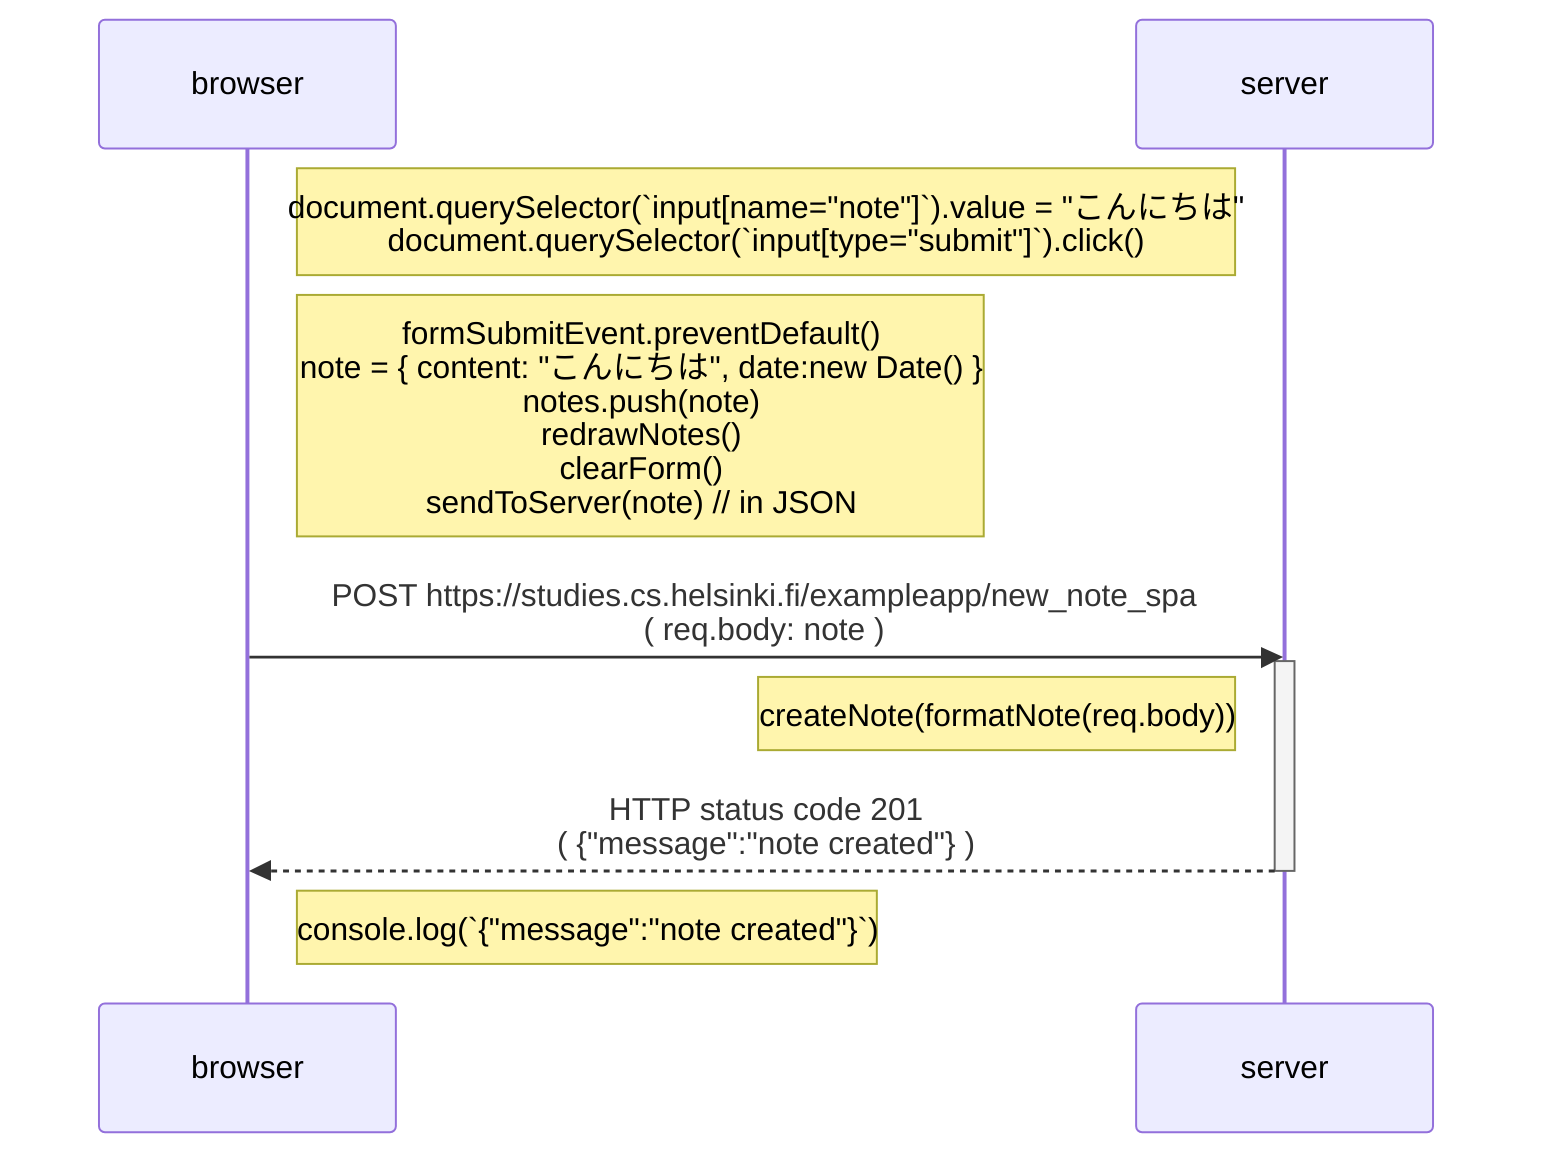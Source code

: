 sequenceDiagram
    participant browser
    participant server

    Note right of browser: document.querySelector(`input[name="note"]`).value = "こんにちは"<br/>document.querySelector(`input[type="submit"]`).click()
    Note right of browser: formSubmitEvent.preventDefault()<br/>note = { content: "こんにちは", date:new Date() }<br/>notes.push(note)<br/>redrawNotes()<br/>clearForm()<br/>sendToServer(note) // in JSON

    browser->>server: POST https://studies.cs.helsinki.fi/exampleapp/new_note_spa<br/>( req.body: note )
    activate server
    Note left of server: createNote(formatNote(req.body))
    server-->>browser: HTTP status code 201<br/>( {"message":"note created"} )
    deactivate server

    Note right of browser: console.log(`{"message":"note created"}`)